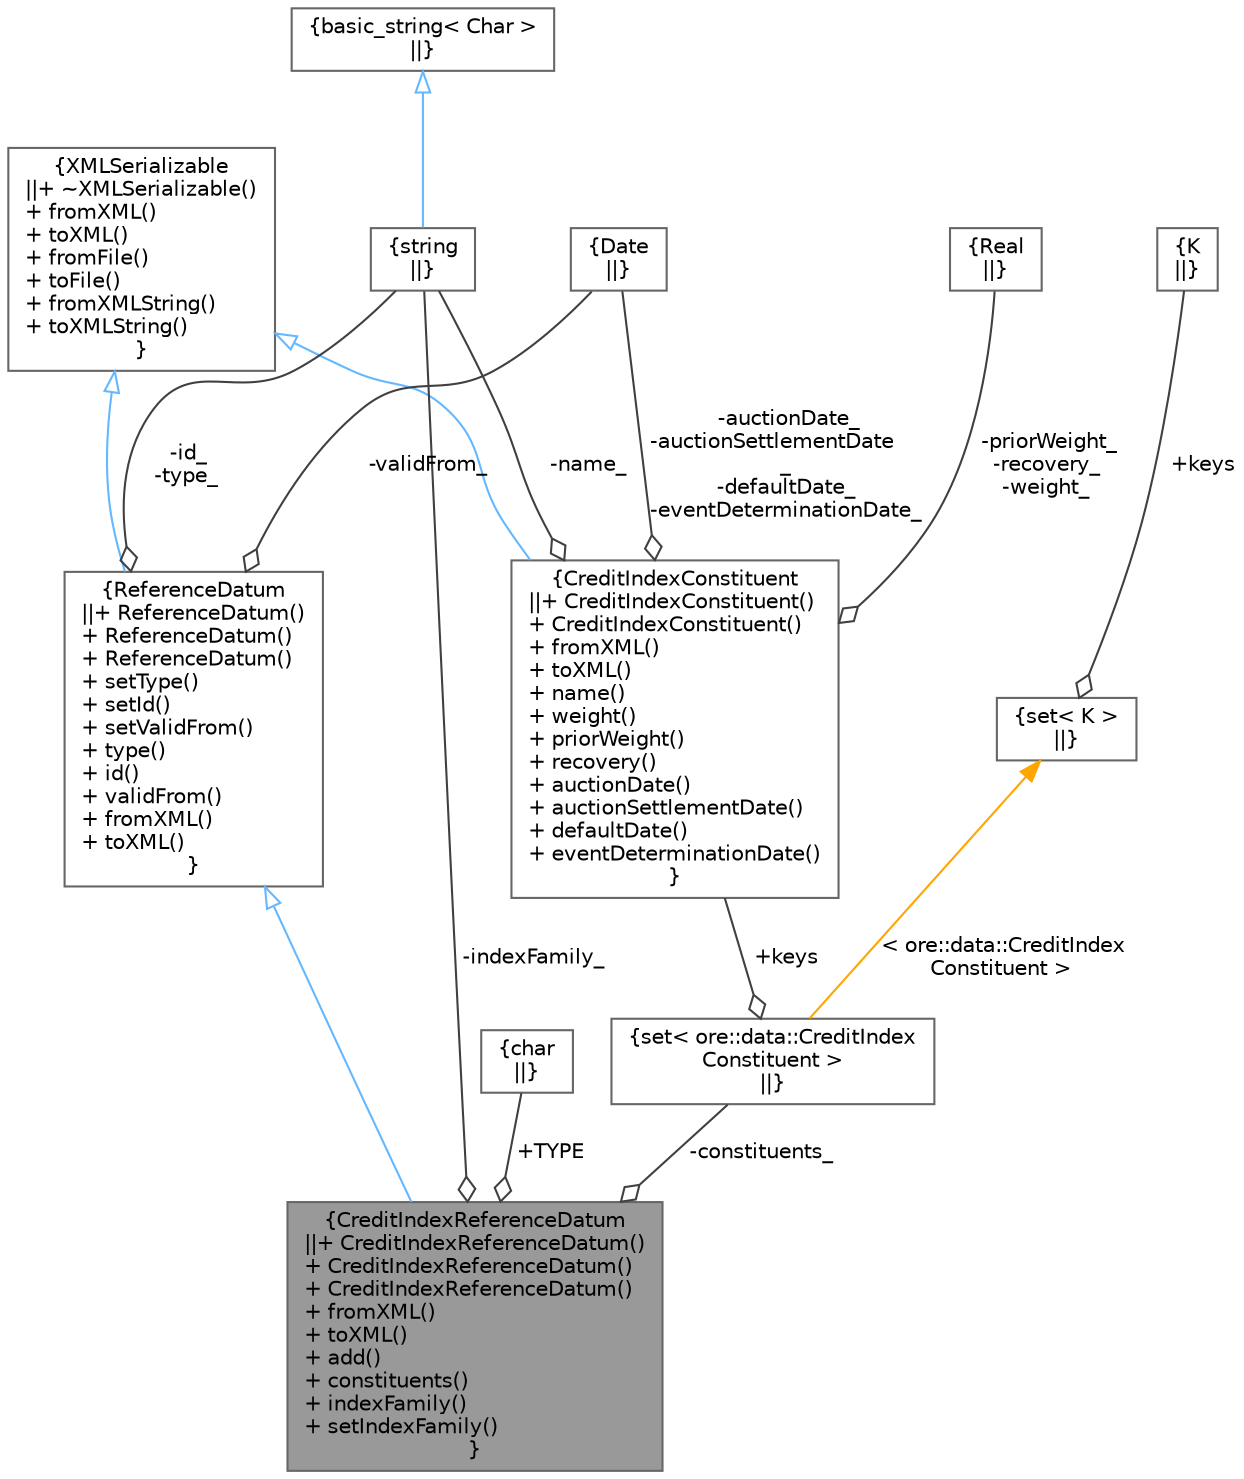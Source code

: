 digraph "CreditIndexReferenceDatum"
{
 // INTERACTIVE_SVG=YES
 // LATEX_PDF_SIZE
  bgcolor="transparent";
  edge [fontname=Helvetica,fontsize=10,labelfontname=Helvetica,labelfontsize=10];
  node [fontname=Helvetica,fontsize=10,shape=box,height=0.2,width=0.4];
  Node1 [label="{CreditIndexReferenceDatum\n||+ CreditIndexReferenceDatum()\l+ CreditIndexReferenceDatum()\l+ CreditIndexReferenceDatum()\l+ fromXML()\l+ toXML()\l+ add()\l+ constituents()\l+ indexFamily()\l+ setIndexFamily()\l}",height=0.2,width=0.4,color="gray40", fillcolor="grey60", style="filled", fontcolor="black",tooltip="Credit index reference data, contains a set of index constituents."];
  Node2 -> Node1 [dir="back",color="steelblue1",style="solid",arrowtail="onormal"];
  Node2 [label="{ReferenceDatum\n||+ ReferenceDatum()\l+ ReferenceDatum()\l+ ReferenceDatum()\l+ setType()\l+ setId()\l+ setValidFrom()\l+ type()\l+ id()\l+ validFrom()\l+ fromXML()\l+ toXML()\l}",height=0.2,width=0.4,color="gray40", fillcolor="white", style="filled",URL="$classore_1_1data_1_1_reference_datum.html",tooltip="Base class for reference data."];
  Node3 -> Node2 [dir="back",color="steelblue1",style="solid",arrowtail="onormal"];
  Node3 [label="{XMLSerializable\n||+ ~XMLSerializable()\l+ fromXML()\l+ toXML()\l+ fromFile()\l+ toFile()\l+ fromXMLString()\l+ toXMLString()\l}",height=0.2,width=0.4,color="gray40", fillcolor="white", style="filled",URL="$classore_1_1data_1_1_x_m_l_serializable.html",tooltip="Base class for all serializable classes."];
  Node4 -> Node2 [color="grey25",style="solid",label=" -id_\n-type_" ,arrowhead="odiamond"];
  Node4 [label="{string\n||}",height=0.2,width=0.4,color="gray40", fillcolor="white", style="filled",tooltip=" "];
  Node5 -> Node4 [dir="back",color="steelblue1",style="solid",arrowtail="onormal"];
  Node5 [label="{basic_string\< Char \>\n||}",height=0.2,width=0.4,color="gray40", fillcolor="white", style="filled",tooltip=" "];
  Node6 -> Node2 [color="grey25",style="solid",label=" -validFrom_" ,arrowhead="odiamond"];
  Node6 [label="{Date\n||}",height=0.2,width=0.4,color="gray40", fillcolor="white", style="filled",tooltip=" "];
  Node7 -> Node1 [color="grey25",style="solid",label=" +TYPE" ,arrowhead="odiamond"];
  Node7 [label="{char\n||}",height=0.2,width=0.4,color="gray40", fillcolor="white", style="filled",tooltip=" "];
  Node8 -> Node1 [color="grey25",style="solid",label=" -constituents_" ,arrowhead="odiamond"];
  Node8 [label="{set\< ore::data::CreditIndex\lConstituent \>\n||}",height=0.2,width=0.4,color="gray40", fillcolor="white", style="filled",tooltip=" "];
  Node9 -> Node8 [color="grey25",style="solid",label=" +keys" ,arrowhead="odiamond"];
  Node9 [label="{CreditIndexConstituent\n||+ CreditIndexConstituent()\l+ CreditIndexConstituent()\l+ fromXML()\l+ toXML()\l+ name()\l+ weight()\l+ priorWeight()\l+ recovery()\l+ auctionDate()\l+ auctionSettlementDate()\l+ defaultDate()\l+ eventDeterminationDate()\l}",height=0.2,width=0.4,color="gray40", fillcolor="white", style="filled",URL="$classore_1_1data_1_1_credit_index_constituent.html",tooltip=" "];
  Node3 -> Node9 [dir="back",color="steelblue1",style="solid",arrowtail="onormal"];
  Node4 -> Node9 [color="grey25",style="solid",label=" -name_" ,arrowhead="odiamond"];
  Node10 -> Node9 [color="grey25",style="solid",label=" -priorWeight_\n-recovery_\n-weight_" ,arrowhead="odiamond"];
  Node10 [label="{Real\n||}",height=0.2,width=0.4,color="gray40", fillcolor="white", style="filled",tooltip=" "];
  Node6 -> Node9 [color="grey25",style="solid",label=" -auctionDate_\n-auctionSettlementDate\l_\n-defaultDate_\n-eventDeterminationDate_" ,arrowhead="odiamond"];
  Node11 -> Node8 [dir="back",color="orange",style="solid",label=" \< ore::data::CreditIndex\lConstituent \>" ];
  Node11 [label="{set\< K \>\n||}",height=0.2,width=0.4,color="gray40", fillcolor="white", style="filled",tooltip=" "];
  Node12 -> Node11 [color="grey25",style="solid",label=" +keys" ,arrowhead="odiamond"];
  Node12 [label="{K\n||}",height=0.2,width=0.4,color="gray40", fillcolor="white", style="filled",tooltip=" "];
  Node4 -> Node1 [color="grey25",style="solid",label=" -indexFamily_" ,arrowhead="odiamond"];
}
